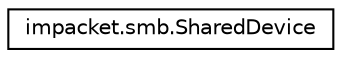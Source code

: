 digraph "Graphical Class Hierarchy"
{
  edge [fontname="Helvetica",fontsize="10",labelfontname="Helvetica",labelfontsize="10"];
  node [fontname="Helvetica",fontsize="10",shape=record];
  rankdir="LR";
  Node0 [label="impacket.smb.SharedDevice",height=0.2,width=0.4,color="black", fillcolor="white", style="filled",URL="$classimpacket_1_1smb_1_1_shared_device.html"];
}
